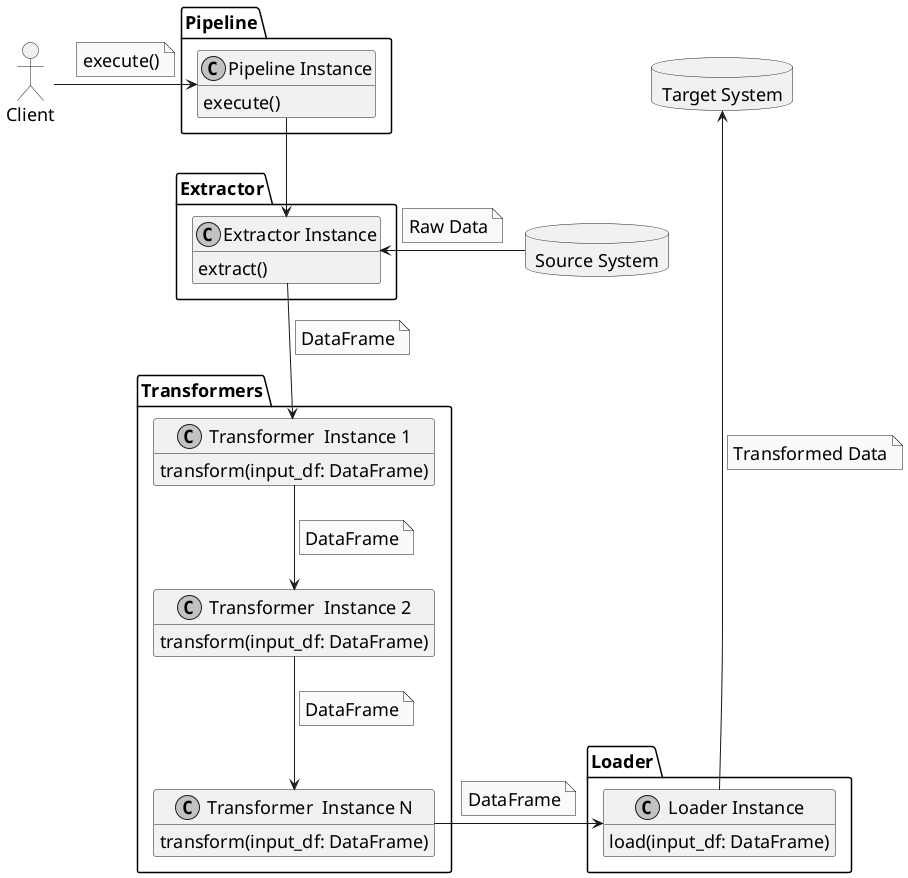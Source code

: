 @startuml

skinparam monochrome true
skinparam defaultFontname Bitstream Vera Sans Mono
skinparam defaultFontSize 18

hide empty members

' title Spooq2 - Data Flow Diagram

allow_mixing

actor Client

package "Pipeline"  {
    class "Pipeline Instance" {
        execute()
    }
}

Client -> "Pipeline Instance"
note on link
execute()
end note

database "Source System"
database "Target System"

package "Extractor"  {

    "Pipeline Instance" --> "Extractor Instance"

    class "Extractor Instance" {
        extract()
    }

}

"Extractor Instance" <- "Source System"
note on link
    Raw Data
end note


package "Transformers"  {

    "Extractor Instance" --> "Transformer  Instance 1"

    note on link
        DataFrame
    end note

    class "Transformer  Instance 1" {
        transform(input_df: DataFrame)
    }

    "Transformer  Instance 1" --> "Transformer  Instance 2"

    note on link
        DataFrame
    end note

    class "Transformer  Instance 2" {
        transform(input_df: DataFrame)
    }

    "Transformer  Instance 2" --> "Transformer  Instance N"

    note on link
        DataFrame
    end note

    class "Transformer  Instance N" {
        transform(input_df: DataFrame)
    }

}

package "Loader" {

    "Transformer  Instance N" -> "Loader Instance"

    note on link
        DataFrame
    end note

    class "Loader Instance" {
        load(input_df: DataFrame)
    }
}

"Target System" <----- "Loader Instance"
note on link
    Transformed Data
end note

@enduml
